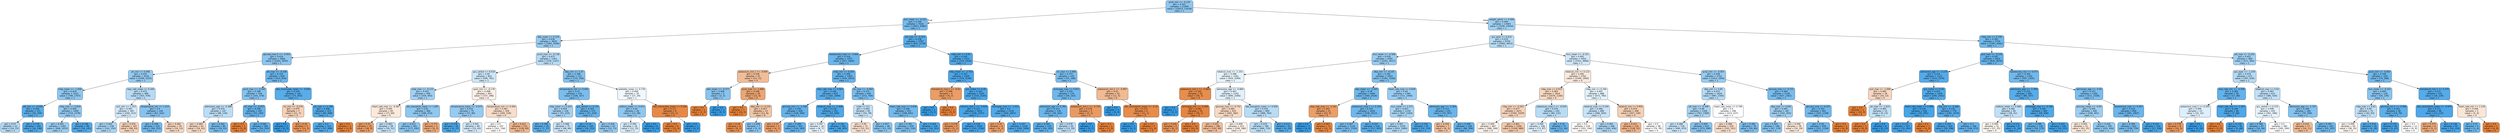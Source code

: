 digraph Tree {
node [shape=box, style="filled, rounded", color="black", fontname="helvetica"] ;
edge [fontname="helvetica"] ;
0 [label="pco2_min <= -0.134\ngini = 0.421\nsamples = 21099\nvalue = [10072, 23418]\nclass = 1", fillcolor="#8ec7f0"] ;
1 [label="bun_mean <= -0.321\ngini = 0.356\nsamples = 7616\nvalue = [2823, 9384]\nclass = 1", fillcolor="#75baed"] ;
0 -> 1 [labeldistance=2.5, labelangle=45, headlabel="True"] ;
2 [label="dbp_mean <= 0.229\ngini = 0.436\nsamples = 3829\nvalue = [1992, 4206]\nclass = 1", fillcolor="#97cbf1"] ;
1 -> 2 ;
3 [label="glucose_max.2 <= -0.055\ngini = 0.414\nsamples = 2666\nvalue = [1263, 3059]\nclass = 1", fillcolor="#8bc5f0"] ;
2 -> 3 ;
4 [label="ph_min <= 0.598\ngini = 0.435\nsamples = 2010\nvalue = [1049, 2225]\nclass = 1", fillcolor="#96cbf1"] ;
3 -> 4 ;
5 [label="mbp_mean <= -1.058\ngini = 0.419\nsamples = 1521\nvalue = [746, 1747]\nclass = 1", fillcolor="#8ec7f0"] ;
4 -> 5 ;
6 [label="ptt_min <= -0.506\ngini = 0.256\nsamples = 121\nvalue = [30, 169]\nclass = 1", fillcolor="#5caeea"] ;
5 -> 6 ;
7 [label="gini = 0.47\nsamples = 21\nvalue = [14, 23]\nclass = 1", fillcolor="#b2d9f5"] ;
6 -> 7 ;
8 [label="gini = 0.178\nsamples = 100\nvalue = [16, 146]\nclass = 1", fillcolor="#4fa8e8"] ;
6 -> 8 ;
9 [label="mbp_max <= 0.659\ngini = 0.429\nsamples = 1400\nvalue = [716, 1578]\nclass = 1", fillcolor="#93c9f1"] ;
5 -> 9 ;
10 [label="gini = 0.441\nsamples = 1302\nvalue = [698, 1433]\nclass = 1", fillcolor="#99cdf2"] ;
9 -> 10 ;
11 [label="gini = 0.196\nsamples = 98\nvalue = [18, 145]\nclass = 1", fillcolor="#52a9e8"] ;
9 -> 11 ;
12 [label="resp_rate_mean <= 0.184\ngini = 0.475\nsamples = 489\nvalue = [303, 478]\nclass = 1", fillcolor="#b7dbf5"] ;
4 -> 12 ;
13 [label="po2_min <= 1.353\ngini = 0.491\nsamples = 345\nvalue = [240, 313]\nclass = 1", fillcolor="#d1e8f9"] ;
12 -> 13 ;
14 [label="gini = 0.462\nsamples = 238\nvalue = [142, 250]\nclass = 1", fillcolor="#a9d5f4"] ;
13 -> 14 ;
15 [label="gini = 0.476\nsamples = 107\nvalue = [98, 63]\nclass = 0", fillcolor="#f6d2b8"] ;
13 -> 15 ;
16 [label="temperature_min <= 1.015\ngini = 0.4\nsamples = 144\nvalue = [63, 165]\nclass = 1", fillcolor="#85c2ef"] ;
12 -> 16 ;
17 [label="gini = 0.348\nsamples = 125\nvalue = [44, 152]\nclass = 1", fillcolor="#72b9ed"] ;
16 -> 17 ;
18 [label="gini = 0.482\nsamples = 19\nvalue = [19, 13]\nclass = 0", fillcolor="#f7d7c0"] ;
16 -> 18 ;
19 [label="ptt_max <= -0.338\ngini = 0.325\nsamples = 656\nvalue = [214, 834]\nclass = 1", fillcolor="#6cb6ec"] ;
3 -> 19 ;
20 [label="pco2_max <= -0.565\ngini = 0.398\nsamples = 334\nvalue = [143, 379]\nclass = 1", fillcolor="#84c2ef"] ;
19 -> 20 ;
21 [label="admission_age <= -0.368\ngini = 0.479\nsamples = 147\nvalue = [88, 134]\nclass = 1", fillcolor="#bbddf6"] ;
20 -> 21 ;
22 [label="gini = 0.484\nsamples = 63\nvalue = [59, 41]\nclass = 0", fillcolor="#f7d9c3"] ;
21 -> 22 ;
23 [label="gini = 0.362\nsamples = 84\nvalue = [29, 93]\nclass = 1", fillcolor="#77bced"] ;
21 -> 23 ;
24 [label="inr_max <= -0.557\ngini = 0.299\nsamples = 187\nvalue = [55, 245]\nclass = 1", fillcolor="#65b3eb"] ;
20 -> 24 ;
25 [label="gini = 0.0\nsamples = 3\nvalue = [5, 0]\nclass = 0", fillcolor="#e58139"] ;
24 -> 25 ;
26 [label="gini = 0.282\nsamples = 184\nvalue = [50, 245]\nclass = 1", fillcolor="#61b1ea"] ;
24 -> 26 ;
27 [label="abs_monocytes_mean <= -0.605\ngini = 0.234\nsamples = 322\nvalue = [71, 455]\nclass = 1", fillcolor="#58ace9"] ;
19 -> 27 ;
28 [label="inr_min <= -0.276\ngini = 0.475\nsamples = 7\nvalue = [11, 7]\nclass = 0", fillcolor="#f6d1b7"] ;
27 -> 28 ;
29 [label="gini = 0.0\nsamples = 2\nvalue = [0, 5]\nclass = 1", fillcolor="#399de5"] ;
28 -> 29 ;
30 [label="gini = 0.26\nsamples = 5\nvalue = [11, 2]\nclass = 0", fillcolor="#ea985d"] ;
28 -> 30 ;
31 [label="ph_max <= 2.799\ngini = 0.208\nsamples = 315\nvalue = [60, 448]\nclass = 1", fillcolor="#54aae8"] ;
27 -> 31 ;
32 [label="gini = 0.2\nsamples = 313\nvalue = [57, 448]\nclass = 1", fillcolor="#52a9e8"] ;
31 -> 32 ;
33 [label="gini = 0.0\nsamples = 2\nvalue = [3, 0]\nclass = 0", fillcolor="#e58139"] ;
31 -> 33 ;
34 [label="pco2_max <= -0.138\ngini = 0.475\nsamples = 1163\nvalue = [729, 1147]\nclass = 1", fillcolor="#b7dbf6"] ;
2 -> 34 ;
35 [label="gcs_verbal <= 0.618\ngini = 0.49\nsamples = 852\nvalue = [596, 791]\nclass = 1", fillcolor="#cee7f9"] ;
34 -> 35 ;
36 [label="mbp_max <= -0.115\ngini = 0.452\nsamples = 449\nvalue = [259, 493]\nclass = 1", fillcolor="#a1d0f3"] ;
35 -> 36 ;
37 [label="heart_rate_max <= -0.387\ngini = 0.495\nsamples = 83\nvalue = [73, 60]\nclass = 0", fillcolor="#fae9dc"] ;
36 -> 37 ;
38 [label="gini = 0.31\nsamples = 25\nvalue = [38, 9]\nclass = 0", fillcolor="#eb9f68"] ;
37 -> 38 ;
39 [label="gini = 0.483\nsamples = 58\nvalue = [35, 51]\nclass = 1", fillcolor="#c1e0f7"] ;
37 -> 39 ;
40 [label="abs_basophils_mean <= 1.697\ngini = 0.42\nsamples = 366\nvalue = [186, 433]\nclass = 1", fillcolor="#8ec7f0"] ;
36 -> 40 ;
41 [label="gini = 0.413\nsamples = 361\nvalue = [177, 430]\nclass = 1", fillcolor="#8bc5f0"] ;
40 -> 41 ;
42 [label="gini = 0.375\nsamples = 5\nvalue = [9, 3]\nclass = 0", fillcolor="#eeab7b"] ;
40 -> 42 ;
43 [label="spo2_min <= -0.178\ngini = 0.498\nsamples = 403\nvalue = [337, 298]\nclass = 0", fillcolor="#fcf0e8"] ;
35 -> 43 ;
44 [label="temperature_mean <= -0.073\ngini = 0.432\nsamples = 75\nvalue = [37, 80]\nclass = 1", fillcolor="#95caf1"] ;
43 -> 44 ;
45 [label="gini = 0.176\nsamples = 26\nvalue = [4, 37]\nclass = 1", fillcolor="#4ea8e8"] ;
44 -> 45 ;
46 [label="gini = 0.491\nsamples = 49\nvalue = [33, 43]\nclass = 1", fillcolor="#d1e8f9"] ;
44 -> 46 ;
47 [label="temperature_min <= 0.404\ngini = 0.487\nsamples = 328\nvalue = [300, 218]\nclass = 0", fillcolor="#f8ddc9"] ;
43 -> 47 ;
48 [label="gini = 0.5\nsamples = 197\nvalue = [161, 158]\nclass = 0", fillcolor="#fffdfb"] ;
47 -> 48 ;
49 [label="gini = 0.421\nsamples = 131\nvalue = [139, 60]\nclass = 0", fillcolor="#f0b78e"] ;
47 -> 49 ;
50 [label="dbp_min <= 1.37\ngini = 0.396\nsamples = 311\nvalue = [133, 356]\nclass = 1", fillcolor="#83c2ef"] ;
34 -> 50 ;
51 [label="temperature_min <= 0.045\ngini = 0.37\nsamples = 276\nvalue = [106, 327]\nclass = 1", fillcolor="#79bded"] ;
50 -> 51 ;
52 [label="mbp_mean <= 0.322\ngini = 0.454\nsamples = 104\nvalue = [55, 103]\nclass = 1", fillcolor="#a3d1f3"] ;
51 -> 52 ;
53 [label="gini = 0.268\nsamples = 29\nvalue = [7, 37]\nclass = 1", fillcolor="#5eb0ea"] ;
52 -> 53 ;
54 [label="gini = 0.488\nsamples = 75\nvalue = [48, 66]\nclass = 1", fillcolor="#c9e4f8"] ;
52 -> 54 ;
55 [label="gcs_verbal <= 0.155\ngini = 0.302\nsamples = 172\nvalue = [51, 224]\nclass = 1", fillcolor="#66b3eb"] ;
51 -> 55 ;
56 [label="gini = 0.19\nsamples = 105\nvalue = [18, 151]\nclass = 1", fillcolor="#51a9e8"] ;
55 -> 56 ;
57 [label="gini = 0.429\nsamples = 67\nvalue = [33, 73]\nclass = 1", fillcolor="#93c9f1"] ;
55 -> 57 ;
58 [label="platelets_mean <= 0.739\ngini = 0.499\nsamples = 35\nvalue = [27, 29]\nclass = 1", fillcolor="#f1f8fd"] ;
50 -> 58 ;
59 [label="sodium_mean <= 0.413\ngini = 0.42\nsamples = 26\nvalue = [12, 28]\nclass = 1", fillcolor="#8ec7f0"] ;
58 -> 59 ;
60 [label="gini = 0.494\nsamples = 18\nvalue = [12, 15]\nclass = 1", fillcolor="#d7ebfa"] ;
59 -> 60 ;
61 [label="gini = 0.0\nsamples = 8\nvalue = [0, 13]\nclass = 1", fillcolor="#399de5"] ;
59 -> 61 ;
62 [label="abs_monocytes_mean <= 0.258\ngini = 0.117\nsamples = 9\nvalue = [15, 1]\nclass = 0", fillcolor="#e78946"] ;
58 -> 62 ;
63 [label="gini = 0.0\nsamples = 8\nvalue = [15, 0]\nclass = 0", fillcolor="#e58139"] ;
62 -> 63 ;
64 [label="gini = 0.0\nsamples = 1\nvalue = [0, 1]\nclass = 1", fillcolor="#399de5"] ;
62 -> 64 ;
65 [label="ptt_max <= -0.352\ngini = 0.238\nsamples = 3787\nvalue = [831, 5178]\nclass = 1", fillcolor="#59ade9"] ;
1 -> 65 ;
66 [label="baseexcess_max <= -3.404\ngini = 0.316\nsamples = 1475\nvalue = [457, 1864]\nclass = 1", fillcolor="#6ab5eb"] ;
65 -> 66 ;
67 [label="potassium_min.1 <= -0.909\ngini = 0.438\nsamples = 25\nvalue = [23, 11]\nclass = 0", fillcolor="#f1bd98"] ;
66 -> 67 ;
68 [label="wbc_mean <= -0.377\ngini = 0.408\nsamples = 5\nvalue = [2, 5]\nclass = 1", fillcolor="#88c4ef"] ;
67 -> 68 ;
69 [label="gini = 0.0\nsamples = 2\nvalue = [2, 0]\nclass = 0", fillcolor="#e58139"] ;
68 -> 69 ;
70 [label="gini = 0.0\nsamples = 3\nvalue = [0, 5]\nclass = 1", fillcolor="#399de5"] ;
68 -> 70 ;
71 [label="pco2_max <= -1.846\ngini = 0.346\nsamples = 20\nvalue = [21, 6]\nclass = 0", fillcolor="#eca572"] ;
67 -> 71 ;
72 [label="gini = 0.0\nsamples = 7\nvalue = [10, 0]\nclass = 0", fillcolor="#e58139"] ;
71 -> 72 ;
73 [label="dbp_min <= 0.155\ngini = 0.457\nsamples = 13\nvalue = [11, 6]\nclass = 0", fillcolor="#f3c6a5"] ;
71 -> 73 ;
74 [label="gini = 0.18\nsamples = 6\nvalue = [9, 1]\nclass = 0", fillcolor="#e88f4f"] ;
73 -> 74 ;
75 [label="gini = 0.408\nsamples = 7\nvalue = [2, 5]\nclass = 1", fillcolor="#88c4ef"] ;
73 -> 75 ;
76 [label="mbp_min <= 0.034\ngini = 0.308\nsamples = 1450\nvalue = [434, 1853]\nclass = 1", fillcolor="#67b4eb"] ;
66 -> 76 ;
77 [label="resp_rate_max <= 0.063\ngini = 0.246\nsamples = 810\nvalue = [182, 1084]\nclass = 1", fillcolor="#5aade9"] ;
76 -> 77 ;
78 [label="glucose_min <= -1.768\ngini = 0.295\nsamples = 458\nvalue = [128, 584]\nclass = 1", fillcolor="#64b2eb"] ;
77 -> 78 ;
79 [label="gini = 0.32\nsamples = 3\nvalue = [4, 1]\nclass = 0", fillcolor="#eca06a"] ;
78 -> 79 ;
80 [label="gini = 0.289\nsamples = 455\nvalue = [124, 583]\nclass = 1", fillcolor="#63b2eb"] ;
78 -> 80 ;
81 [label="totalco2_max <= -2.446\ngini = 0.176\nsamples = 352\nvalue = [54, 500]\nclass = 1", fillcolor="#4ea8e8"] ;
77 -> 81 ;
82 [label="gini = 0.497\nsamples = 10\nvalue = [6, 7]\nclass = 1", fillcolor="#e3f1fb"] ;
81 -> 82 ;
83 [label="gini = 0.162\nsamples = 342\nvalue = [48, 493]\nclass = 1", fillcolor="#4ca7e8"] ;
81 -> 83 ;
84 [label="inr_max <= -0.462\ngini = 0.372\nsamples = 640\nvalue = [252, 769]\nclass = 1", fillcolor="#7abdee"] ;
76 -> 84 ;
85 [label="male <= 0.5\ngini = 0.483\nsamples = 85\nvalue = [54, 78]\nclass = 1", fillcolor="#c2e1f7"] ;
84 -> 85 ;
86 [label="gini = 0.49\nsamples = 37\nvalue = [33, 25]\nclass = 0", fillcolor="#f9e0cf"] ;
85 -> 86 ;
87 [label="gini = 0.407\nsamples = 48\nvalue = [21, 53]\nclass = 1", fillcolor="#87c4ef"] ;
85 -> 87 ;
88 [label="heart_rate_max <= 0.838\ngini = 0.346\nsamples = 555\nvalue = [198, 691]\nclass = 1", fillcolor="#72b9ec"] ;
84 -> 88 ;
89 [label="gini = 0.381\nsamples = 439\nvalue = [182, 530]\nclass = 1", fillcolor="#7dbfee"] ;
88 -> 89 ;
90 [label="gini = 0.164\nsamples = 116\nvalue = [16, 161]\nclass = 1", fillcolor="#4da7e8"] ;
88 -> 90 ;
91 [label="mbp_min <= 0.91\ngini = 0.182\nsamples = 2312\nvalue = [374, 3314]\nclass = 1", fillcolor="#4fa8e8"] ;
65 -> 91 ;
92 [label="mbp_mean <= -2.752\ngini = 0.167\nsamples = 2169\nvalue = [319, 3146]\nclass = 1", fillcolor="#4da7e8"] ;
91 -> 92 ;
93 [label="hematocrit_max.1 <= -0.41\ngini = 0.298\nsamples = 4\nvalue = [9, 2]\nclass = 0", fillcolor="#eb9d65"] ;
92 -> 93 ;
94 [label="gini = 0.0\nsamples = 1\nvalue = [0, 2]\nclass = 1", fillcolor="#399de5"] ;
93 -> 94 ;
95 [label="gini = 0.0\nsamples = 3\nvalue = [9, 0]\nclass = 0", fillcolor="#e58139"] ;
93 -> 95 ;
96 [label="gcs_motor <= 0.26\ngini = 0.163\nsamples = 2165\nvalue = [310, 3144]\nclass = 1", fillcolor="#4da7e8"] ;
92 -> 96 ;
97 [label="calcium_max.1 <= -2.918\ngini = 0.121\nsamples = 1033\nvalue = [106, 1537]\nclass = 1", fillcolor="#47a4e7"] ;
96 -> 97 ;
98 [label="gini = 0.278\nsamples = 4\nvalue = [5, 1]\nclass = 0", fillcolor="#ea9a61"] ;
97 -> 98 ;
99 [label="gini = 0.116\nsamples = 1029\nvalue = [101, 1536]\nclass = 1", fillcolor="#46a3e7"] ;
97 -> 99 ;
100 [label="aniongap_max <= -1.553\ngini = 0.2\nsamples = 1132\nvalue = [204, 1607]\nclass = 1", fillcolor="#52a9e8"] ;
96 -> 100 ;
101 [label="gini = 0.32\nsamples = 4\nvalue = [4, 1]\nclass = 0", fillcolor="#eca06a"] ;
100 -> 101 ;
102 [label="gini = 0.197\nsamples = 1128\nvalue = [200, 1606]\nclass = 1", fillcolor="#52a9e8"] ;
100 -> 102 ;
103 [label="inr_max <= 2.095\ngini = 0.372\nsamples = 143\nvalue = [55, 168]\nclass = 1", fillcolor="#7abdee"] ;
91 -> 103 ;
104 [label="aniongap_max <= 4.051\ngini = 0.335\nsamples = 133\nvalue = [44, 163]\nclass = 1", fillcolor="#6eb7ec"] ;
103 -> 104 ;
105 [label="admission_age <= 0.782\ngini = 0.313\nsamples = 130\nvalue = [39, 162]\nclass = 1", fillcolor="#69b5eb"] ;
104 -> 105 ;
106 [label="gini = 0.262\nsamples = 110\nvalue = [26, 142]\nclass = 1", fillcolor="#5dafea"] ;
105 -> 106 ;
107 [label="gini = 0.478\nsamples = 20\nvalue = [13, 20]\nclass = 1", fillcolor="#baddf6"] ;
105 -> 107 ;
108 [label="potassium_min.1 <= -0.734\ngini = 0.278\nsamples = 3\nvalue = [5, 1]\nclass = 0", fillcolor="#ea9a61"] ;
104 -> 108 ;
109 [label="gini = 0.0\nsamples = 1\nvalue = [0, 1]\nclass = 1", fillcolor="#399de5"] ;
108 -> 109 ;
110 [label="gini = 0.0\nsamples = 2\nvalue = [5, 0]\nclass = 0", fillcolor="#e58139"] ;
108 -> 110 ;
111 [label="potassium_min.1 <= -0.997\ngini = 0.43\nsamples = 10\nvalue = [11, 5]\nclass = 0", fillcolor="#f1ba93"] ;
103 -> 111 ;
112 [label="gini = 0.0\nsamples = 4\nvalue = [0, 4]\nclass = 1", fillcolor="#399de5"] ;
111 -> 112 ;
113 [label="abs_neutrophils_mean <= -0.18\ngini = 0.153\nsamples = 6\nvalue = [11, 1]\nclass = 0", fillcolor="#e78c4b"] ;
111 -> 113 ;
114 [label="gini = 0.0\nsamples = 1\nvalue = [0, 1]\nclass = 1", fillcolor="#399de5"] ;
113 -> 114 ;
115 [label="gini = 0.0\nsamples = 5\nvalue = [11, 0]\nclass = 0", fillcolor="#e58139"] ;
113 -> 115 ;
116 [label="weight_admit <= 0.499\ngini = 0.449\nsamples = 13483\nvalue = [7249, 14034]\nclass = 1", fillcolor="#9fd0f2"] ;
0 -> 116 [labeldistance=2.5, labelangle=-45, headlabel="False"] ;
117 [label="gcs_eyes <= 0.412\ngini = 0.474\nsamples = 9759\nvalue = [5962, 9453]\nclass = 1", fillcolor="#b6dbf5"] ;
116 -> 117 ;
118 [label="bun_mean <= -0.566\ngini = 0.439\nsamples = 4305\nvalue = [2201, 4557]\nclass = 1", fillcolor="#99ccf2"] ;
117 -> 118 ;
119 [label="totalco2_max <= -1.101\ngini = 0.498\nsamples = 1262\nvalue = [920, 1049]\nclass = 1", fillcolor="#e7f3fc"] ;
118 -> 119 ;
120 [label="potassium_min.1 <= -2.664\ngini = 0.165\nsamples = 20\nvalue = [30, 3]\nclass = 0", fillcolor="#e88e4d"] ;
119 -> 120 ;
121 [label="gini = 0.0\nsamples = 1\nvalue = [0, 2]\nclass = 1", fillcolor="#399de5"] ;
120 -> 121 ;
122 [label="aniongap_min <= -0.409\ngini = 0.062\nsamples = 19\nvalue = [30, 1]\nclass = 0", fillcolor="#e68540"] ;
120 -> 122 ;
123 [label="gini = 0.245\nsamples = 5\nvalue = [6, 1]\nclass = 0", fillcolor="#e9965a"] ;
122 -> 123 ;
124 [label="gini = 0.0\nsamples = 14\nvalue = [24, 0]\nclass = 0", fillcolor="#e58139"] ;
122 -> 124 ;
125 [label="admission_age <= -0.869\ngini = 0.497\nsamples = 1242\nvalue = [890, 1046]\nclass = 1", fillcolor="#e1f0fb"] ;
119 -> 125 ;
126 [label="glucose_max <= -0.732\ngini = 0.485\nsamples = 433\nvalue = [402, 282]\nclass = 0", fillcolor="#f7d9c4"] ;
125 -> 126 ;
127 [label="gini = 0.441\nsamples = 180\nvalue = [193, 94]\nclass = 0", fillcolor="#f2be99"] ;
126 -> 127 ;
128 [label="gini = 0.499\nsamples = 253\nvalue = [209, 188]\nclass = 0", fillcolor="#fcf2eb"] ;
126 -> 128 ;
129 [label="abs_basophils_mean <= 0.958\ngini = 0.476\nsamples = 809\nvalue = [488, 764]\nclass = 1", fillcolor="#b7dcf6"] ;
125 -> 129 ;
130 [label="gini = 0.479\nsamples = 784\nvalue = [484, 735]\nclass = 1", fillcolor="#bbdef6"] ;
129 -> 130 ;
131 [label="gini = 0.213\nsamples = 25\nvalue = [4, 29]\nclass = 1", fillcolor="#54abe9"] ;
129 -> 131 ;
132 [label="dbp_min <= -0.105\ngini = 0.392\nsamples = 3043\nvalue = [1281, 3508]\nclass = 1", fillcolor="#81c1ee"] ;
118 -> 132 ;
133 [label="sbp_mean <= -2.505\ngini = 0.34\nsamples = 1649\nvalue = [560, 2018]\nclass = 1", fillcolor="#70b8ec"] ;
132 -> 133 ;
134 [label="resp_rate_max <= -1.141\ngini = 0.302\nsamples = 15\nvalue = [22, 5]\nclass = 0", fillcolor="#eb9e66"] ;
133 -> 134 ;
135 [label="gini = 0.0\nsamples = 2\nvalue = [0, 4]\nclass = 1", fillcolor="#399de5"] ;
134 -> 135 ;
136 [label="gini = 0.083\nsamples = 13\nvalue = [22, 1]\nclass = 0", fillcolor="#e68742"] ;
134 -> 136 ;
137 [label="potassium_max.1 <= 0.324\ngini = 0.333\nsamples = 1634\nvalue = [538, 2013]\nclass = 1", fillcolor="#6eb7ec"] ;
133 -> 137 ;
138 [label="gini = 0.367\nsamples = 1116\nvalue = [421, 1320]\nclass = 1", fillcolor="#78bced"] ;
137 -> 138 ;
139 [label="gini = 0.247\nsamples = 518\nvalue = [117, 693]\nclass = 1", fillcolor="#5aaee9"] ;
137 -> 139 ;
140 [label="heart_rate_max <= 0.838\ngini = 0.44\nsamples = 1394\nvalue = [721, 1490]\nclass = 1", fillcolor="#99ccf2"] ;
132 -> 140 ;
141 [label="bun_mean <= 1.271\ngini = 0.457\nsamples = 1159\nvalue = [647, 1183]\nclass = 1", fillcolor="#a5d3f3"] ;
140 -> 141 ;
142 [label="gini = 0.467\nsamples = 1078\nvalue = [633, 1069]\nclass = 1", fillcolor="#aed7f4"] ;
141 -> 142 ;
143 [label="gini = 0.195\nsamples = 81\nvalue = [14, 114]\nclass = 1", fillcolor="#51a9e8"] ;
141 -> 143 ;
144 [label="admission_age <= -2.364\ngini = 0.313\nsamples = 235\nvalue = [74, 307]\nclass = 1", fillcolor="#69b5eb"] ;
140 -> 144 ;
145 [label="gini = 0.444\nsamples = 7\nvalue = [6, 3]\nclass = 0", fillcolor="#f2c09c"] ;
144 -> 145 ;
146 [label="gini = 0.299\nsamples = 228\nvalue = [68, 304]\nclass = 1", fillcolor="#65b3eb"] ;
144 -> 146 ;
147 [label="bun_mean <= -0.321\ngini = 0.491\nsamples = 5454\nvalue = [3761, 4896]\nclass = 1", fillcolor="#d1e8f9"] ;
117 -> 147 ;
148 [label="totalco2_min <= 0.122\ngini = 0.495\nsamples = 2702\nvalue = [2349, 1940]\nclass = 0", fillcolor="#fae9dd"] ;
147 -> 148 ;
149 [label="mbp_max <= 0.933\ngini = 0.483\nsamples = 1814\nvalue = [1676, 1160]\nclass = 0", fillcolor="#f7d8c2"] ;
148 -> 149 ;
150 [label="mbp_min <= -0.203\ngini = 0.477\nsamples = 1671\nvalue = [1592, 1029]\nclass = 0", fillcolor="#f6d2b9"] ;
149 -> 150 ;
151 [label="gini = 0.499\nsamples = 467\nvalue = [388, 349]\nclass = 0", fillcolor="#fcf2eb"] ;
150 -> 151 ;
152 [label="gini = 0.461\nsamples = 1204\nvalue = [1204, 680]\nclass = 0", fillcolor="#f4c8a9"] ;
150 -> 152 ;
153 [label="potassium_max.1 <= -0.034\ngini = 0.476\nsamples = 143\nvalue = [84, 131]\nclass = 1", fillcolor="#b8dcf6"] ;
149 -> 153 ;
154 [label="gini = 0.496\nsamples = 106\nvalue = [73, 87]\nclass = 1", fillcolor="#dfeffb"] ;
153 -> 154 ;
155 [label="gini = 0.32\nsamples = 37\nvalue = [11, 44]\nclass = 1", fillcolor="#6ab6ec"] ;
153 -> 155 ;
156 [label="mbp_min <= 0.746\ngini = 0.497\nsamples = 888\nvalue = [673, 780]\nclass = 1", fillcolor="#e4f2fb"] ;
148 -> 156 ;
157 [label="totalco2_max <= 0.244\ngini = 0.486\nsamples = 680\nvalue = [466, 650]\nclass = 1", fillcolor="#c7e3f8"] ;
156 -> 157 ;
158 [label="gini = 0.5\nsamples = 234\nvalue = [201, 194]\nclass = 0", fillcolor="#fefbf8"] ;
157 -> 158 ;
159 [label="gini = 0.465\nsamples = 446\nvalue = [265, 456]\nclass = 1", fillcolor="#acd6f4"] ;
157 -> 159 ;
160 [label="totalco2_min <= 0.956\ngini = 0.474\nsamples = 208\nvalue = [207, 130]\nclass = 0", fillcolor="#f5d0b5"] ;
156 -> 160 ;
161 [label="gini = 0.411\nsamples = 110\nvalue = [128, 52]\nclass = 0", fillcolor="#f0b489"] ;
160 -> 161 ;
162 [label="gini = 0.5\nsamples = 98\nvalue = [79, 78]\nclass = 0", fillcolor="#fffdfc"] ;
160 -> 162 ;
163 [label="pco2_min <= -0.007\ngini = 0.438\nsamples = 2752\nvalue = [1412, 2956]\nclass = 1", fillcolor="#98ccf1"] ;
147 -> 163 ;
164 [label="dbp_min <= 0.85\ngini = 0.472\nsamples = 1624\nvalue = [985, 1595]\nclass = 1", fillcolor="#b3daf5"] ;
163 -> 164 ;
165 [label="ptt_max <= -0.348\ngini = 0.46\nsamples = 1328\nvalue = [762, 1368]\nclass = 1", fillcolor="#a7d4f3"] ;
164 -> 165 ;
166 [label="gini = 0.488\nsamples = 718\nvalue = [490, 670]\nclass = 1", fillcolor="#cae5f8"] ;
165 -> 166 ;
167 [label="gini = 0.404\nsamples = 610\nvalue = [272, 698]\nclass = 1", fillcolor="#86c3ef"] ;
165 -> 167 ;
168 [label="heart_rate_mean <= 0.748\ngini = 0.5\nsamples = 296\nvalue = [223, 227]\nclass = 1", fillcolor="#fcfdff"] ;
164 -> 168 ;
169 [label="gini = 0.488\nsamples = 220\nvalue = [193, 141]\nclass = 0", fillcolor="#f8ddca"] ;
168 -> 169 ;
170 [label="gini = 0.383\nsamples = 76\nvalue = [30, 86]\nclass = 1", fillcolor="#7ebfee"] ;
168 -> 170 ;
171 [label="glucose_max <= -0.721\ngini = 0.364\nsamples = 1128\nvalue = [427, 1361]\nclass = 1", fillcolor="#77bced"] ;
163 -> 171 ;
172 [label="dbp_max <= 0.641\ngini = 0.445\nsamples = 187\nvalue = [102, 203]\nclass = 1", fillcolor="#9ccef2"] ;
171 -> 172 ;
173 [label="gini = 0.401\nsamples = 148\nvalue = [67, 174]\nclass = 1", fillcolor="#85c3ef"] ;
172 -> 173 ;
174 [label="gini = 0.496\nsamples = 39\nvalue = [35, 29]\nclass = 0", fillcolor="#fbe9dd"] ;
172 -> 174 ;
175 [label="glucose_max <= 6.021\ngini = 0.342\nsamples = 941\nvalue = [325, 1158]\nclass = 1", fillcolor="#71b9ec"] ;
171 -> 175 ;
176 [label="gini = 0.34\nsamples = 939\nvalue = [321, 1158]\nclass = 1", fillcolor="#70b8ec"] ;
175 -> 176 ;
177 [label="gini = 0.0\nsamples = 2\nvalue = [4, 0]\nclass = 0", fillcolor="#e58139"] ;
175 -> 177 ;
178 [label="mbp_min <= 0.746\ngini = 0.342\nsamples = 3724\nvalue = [1287, 4581]\nclass = 1", fillcolor="#71b9ec"] ;
116 -> 178 ;
179 [label="po2_max <= -0.235\ngini = 0.297\nsamples = 2824\nvalue = [816, 3679]\nclass = 1", fillcolor="#65b3eb"] ;
178 -> 179 ;
180 [label="admission_age <= -2.219\ngini = 0.214\nsamples = 1122\nvalue = [219, 1574]\nclass = 1", fillcolor="#55abe9"] ;
179 -> 180 ;
181 [label="po2_max <= -1.098\ngini = 0.482\nsamples = 18\nvalue = [19, 13]\nclass = 0", fillcolor="#f7d7c0"] ;
180 -> 181 ;
182 [label="gini = 0.0\nsamples = 5\nvalue = [10, 0]\nclass = 0", fillcolor="#e58139"] ;
181 -> 182 ;
183 [label="ph_max <= -1.015\ngini = 0.483\nsamples = 13\nvalue = [9, 13]\nclass = 1", fillcolor="#c2e1f7"] ;
181 -> 183 ;
184 [label="gini = 0.0\nsamples = 5\nvalue = [9, 0]\nclass = 0", fillcolor="#e58139"] ;
183 -> 184 ;
185 [label="gini = 0.0\nsamples = 8\nvalue = [0, 13]\nclass = 1", fillcolor="#399de5"] ;
183 -> 185 ;
186 [label="gcs_motor <= 0.26\ngini = 0.201\nsamples = 1104\nvalue = [200, 1561]\nclass = 1", fillcolor="#52aae8"] ;
180 -> 186 ;
187 [label="heart_rate_mean <= 2.909\ngini = 0.124\nsamples = 328\nvalue = [35, 491]\nclass = 1", fillcolor="#47a4e7"] ;
186 -> 187 ;
188 [label="gini = 0.112\nsamples = 327\nvalue = [31, 491]\nclass = 1", fillcolor="#46a3e7"] ;
187 -> 188 ;
189 [label="gini = 0.0\nsamples = 1\nvalue = [4, 0]\nclass = 0", fillcolor="#e58139"] ;
187 -> 189 ;
190 [label="sbp_min <= -0.068\ngini = 0.232\nsamples = 776\nvalue = [165, 1070]\nclass = 1", fillcolor="#58ace9"] ;
186 -> 190 ;
191 [label="gini = 0.163\nsamples = 420\nvalue = [59, 598]\nclass = 1", fillcolor="#4da7e8"] ;
190 -> 191 ;
192 [label="gini = 0.3\nsamples = 356\nvalue = [106, 472]\nclass = 1", fillcolor="#65b3eb"] ;
190 -> 192 ;
193 [label="baseexcess_min <= 0.073\ngini = 0.344\nsamples = 1702\nvalue = [597, 2105]\nclass = 1", fillcolor="#71b9ec"] ;
179 -> 193 ;
194 [label="admission_age <= -1.399\ngini = 0.235\nsamples = 400\nvalue = [86, 547]\nclass = 1", fillcolor="#58ace9"] ;
193 -> 194 ;
195 [label="sodium_mean <= 0.466\ngini = 0.482\nsamples = 40\nvalue = [28, 41]\nclass = 1", fillcolor="#c0e0f7"] ;
194 -> 195 ;
196 [label="gini = 0.499\nsamples = 31\nvalue = [27, 25]\nclass = 0", fillcolor="#fdf6f0"] ;
195 -> 196 ;
197 [label="gini = 0.111\nsamples = 9\nvalue = [1, 16]\nclass = 1", fillcolor="#45a3e7"] ;
195 -> 197 ;
198 [label="aniongap_max <= -0.766\ngini = 0.185\nsamples = 360\nvalue = [58, 506]\nclass = 1", fillcolor="#50a8e8"] ;
194 -> 198 ;
199 [label="gini = 0.298\nsamples = 130\nvalue = [39, 175]\nclass = 1", fillcolor="#65b3eb"] ;
198 -> 199 ;
200 [label="gini = 0.103\nsamples = 230\nvalue = [19, 331]\nclass = 1", fillcolor="#44a3e6"] ;
198 -> 200 ;
201 [label="admission_age <= -0.45\ngini = 0.372\nsamples = 1302\nvalue = [511, 1558]\nclass = 1", fillcolor="#7abdee"] ;
193 -> 201 ;
202 [label="glucose_mean <= -0.95\ngini = 0.445\nsamples = 446\nvalue = [246, 491]\nclass = 1", fillcolor="#9ccef2"] ;
201 -> 202 ;
203 [label="gini = 0.495\nsamples = 51\nvalue = [43, 35]\nclass = 0", fillcolor="#fae8da"] ;
202 -> 203 ;
204 [label="gini = 0.426\nsamples = 395\nvalue = [203, 456]\nclass = 1", fillcolor="#91c9f1"] ;
202 -> 204 ;
205 [label="baseexcess_max <= 0.307\ngini = 0.319\nsamples = 856\nvalue = [265, 1067]\nclass = 1", fillcolor="#6ab5eb"] ;
201 -> 205 ;
206 [label="gini = 0.369\nsamples = 622\nvalue = [238, 739]\nclass = 1", fillcolor="#79bded"] ;
205 -> 206 ;
207 [label="gini = 0.141\nsamples = 234\nvalue = [27, 328]\nclass = 1", fillcolor="#49a5e7"] ;
205 -> 207 ;
208 [label="ptt_max <= -0.242\ngini = 0.451\nsamples = 900\nvalue = [471, 902]\nclass = 1", fillcolor="#a0d0f3"] ;
178 -> 208 ;
209 [label="gcs_eyes <= -1.334\ngini = 0.474\nsamples = 671\nvalue = [397, 634]\nclass = 1", fillcolor="#b5daf5"] ;
208 -> 209 ;
210 [label="resp_rate_min <= -0.506\ngini = 0.289\nsamples = 59\nvalue = [17, 80]\nclass = 1", fillcolor="#63b2eb"] ;
209 -> 210 ;
211 [label="potassium_max.1 <= 0.205\ngini = 0.496\nsamples = 13\nvalue = [10, 12]\nclass = 1", fillcolor="#deeffb"] ;
210 -> 211 ;
212 [label="gini = 0.278\nsamples = 8\nvalue = [10, 2]\nclass = 0", fillcolor="#ea9a61"] ;
211 -> 212 ;
213 [label="gini = 0.0\nsamples = 5\nvalue = [0, 10]\nclass = 1", fillcolor="#399de5"] ;
211 -> 213 ;
214 [label="heart_rate_min <= -1.507\ngini = 0.169\nsamples = 46\nvalue = [7, 68]\nclass = 1", fillcolor="#4da7e8"] ;
210 -> 214 ;
215 [label="gini = 0.0\nsamples = 1\nvalue = [2, 0]\nclass = 0", fillcolor="#e58139"] ;
214 -> 215 ;
216 [label="gini = 0.128\nsamples = 45\nvalue = [5, 68]\nclass = 1", fillcolor="#48a4e7"] ;
214 -> 216 ;
217 [label="totalco2_max <= 0.02\ngini = 0.483\nsamples = 612\nvalue = [380, 554]\nclass = 1", fillcolor="#c1e0f7"] ;
209 -> 217 ;
218 [label="gcs_verbal <= 0.155\ngini = 0.498\nsamples = 432\nvalue = [301, 346]\nclass = 1", fillcolor="#e5f2fc"] ;
217 -> 218 ;
219 [label="gini = 0.346\nsamples = 47\nvalue = [16, 56]\nclass = 1", fillcolor="#72b9ec"] ;
218 -> 219 ;
220 [label="gini = 0.5\nsamples = 385\nvalue = [285, 290]\nclass = 1", fillcolor="#fcfdff"] ;
218 -> 220 ;
221 [label="admission_age <= -1.727\ngini = 0.399\nsamples = 180\nvalue = [79, 208]\nclass = 1", fillcolor="#84c2ef"] ;
217 -> 221 ;
222 [label="gini = 0.431\nsamples = 17\nvalue = [24, 11]\nclass = 0", fillcolor="#f1bb94"] ;
221 -> 222 ;
223 [label="gini = 0.341\nsamples = 163\nvalue = [55, 197]\nclass = 1", fillcolor="#70b8ec"] ;
221 -> 223 ;
224 [label="pco2_min <= -0.007\ngini = 0.339\nsamples = 229\nvalue = [74, 268]\nclass = 1", fillcolor="#70b8ec"] ;
208 -> 224 ;
225 [label="bun_mean <= -0.321\ngini = 0.409\nsamples = 128\nvalue = [56, 139]\nclass = 1", fillcolor="#89c4ef"] ;
224 -> 225 ;
226 [label="mbp_max <= 0.61\ngini = 0.48\nsamples = 72\nvalue = [42, 63]\nclass = 1", fillcolor="#bddef6"] ;
225 -> 226 ;
227 [label="gini = 0.499\nsamples = 54\nvalue = [38, 35]\nclass = 0", fillcolor="#fdf5ef"] ;
226 -> 227 ;
228 [label="gini = 0.219\nsamples = 18\nvalue = [4, 28]\nclass = 1", fillcolor="#55abe9"] ;
226 -> 228 ;
229 [label="glucose_min.2 <= 0.908\ngini = 0.263\nsamples = 56\nvalue = [14, 76]\nclass = 1", fillcolor="#5dafea"] ;
225 -> 229 ;
230 [label="gini = 0.129\nsamples = 44\nvalue = [5, 67]\nclass = 1", fillcolor="#48a4e7"] ;
229 -> 230 ;
231 [label="gini = 0.5\nsamples = 12\nvalue = [9, 9]\nclass = 0", fillcolor="#ffffff"] ;
229 -> 231 ;
232 [label="hematocrit_min.1 <= 2.274\ngini = 0.215\nsamples = 101\nvalue = [18, 129]\nclass = 1", fillcolor="#55abe9"] ;
224 -> 232 ;
233 [label="abs_neutrophils_mean <= -0.974\ngini = 0.171\nsamples = 96\nvalue = [13, 125]\nclass = 1", fillcolor="#4ea7e8"] ;
232 -> 233 ;
234 [label="gini = 0.375\nsamples = 4\nvalue = [3, 1]\nclass = 0", fillcolor="#eeab7b"] ;
233 -> 234 ;
235 [label="gini = 0.138\nsamples = 92\nvalue = [10, 124]\nclass = 1", fillcolor="#49a5e7"] ;
233 -> 235 ;
236 [label="heart_rate_min <= 1.218\ngini = 0.494\nsamples = 5\nvalue = [5, 4]\nclass = 0", fillcolor="#fae6d7"] ;
232 -> 236 ;
237 [label="gini = 0.32\nsamples = 4\nvalue = [1, 4]\nclass = 1", fillcolor="#6ab6ec"] ;
236 -> 237 ;
238 [label="gini = 0.0\nsamples = 1\nvalue = [4, 0]\nclass = 0", fillcolor="#e58139"] ;
236 -> 238 ;
}